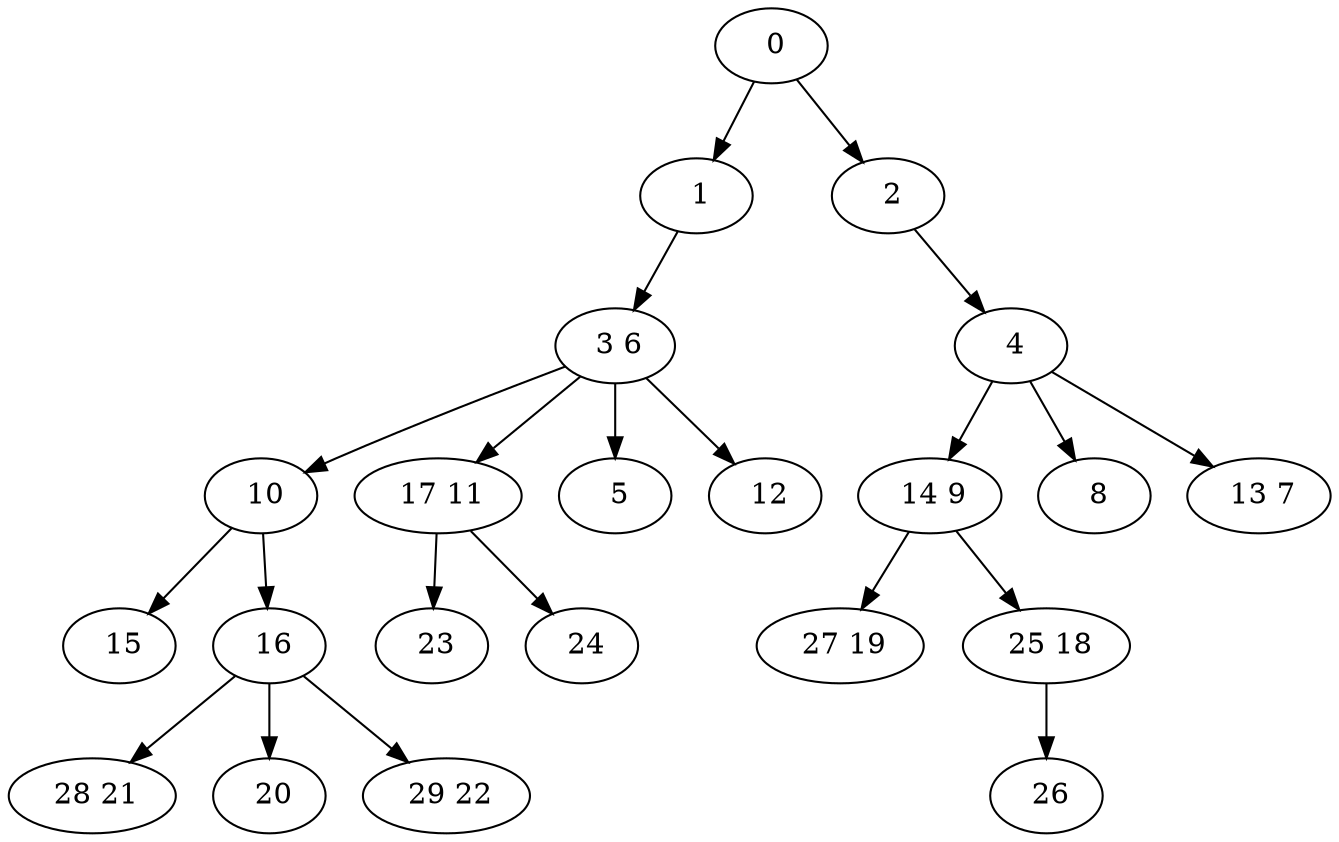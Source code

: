 digraph mytree {
" 0" -> " 1";
" 0" -> " 2";
" 1" -> " 3 6";
" 2" -> " 4";
" 28 21";
" 14 9" -> " 27 19";
" 14 9" -> " 25 18";
" 3 6" -> " 10";
" 3 6" -> " 17 11";
" 3 6" -> " 5";
" 3 6" -> " 12";
" 4" -> " 14 9";
" 4" -> " 8";
" 4" -> " 13 7";
" 10" -> " 15";
" 10" -> " 16";
" 15";
" 16" -> " 28 21";
" 16" -> " 20";
" 16" -> " 29 22";
" 27 19";
" 25 18" -> " 26";
" 20";
" 29 22";
" 26";
" 17 11" -> " 23";
" 17 11" -> " 24";
" 23";
" 24";
" 8";
" 13 7";
" 5";
" 12";
}

